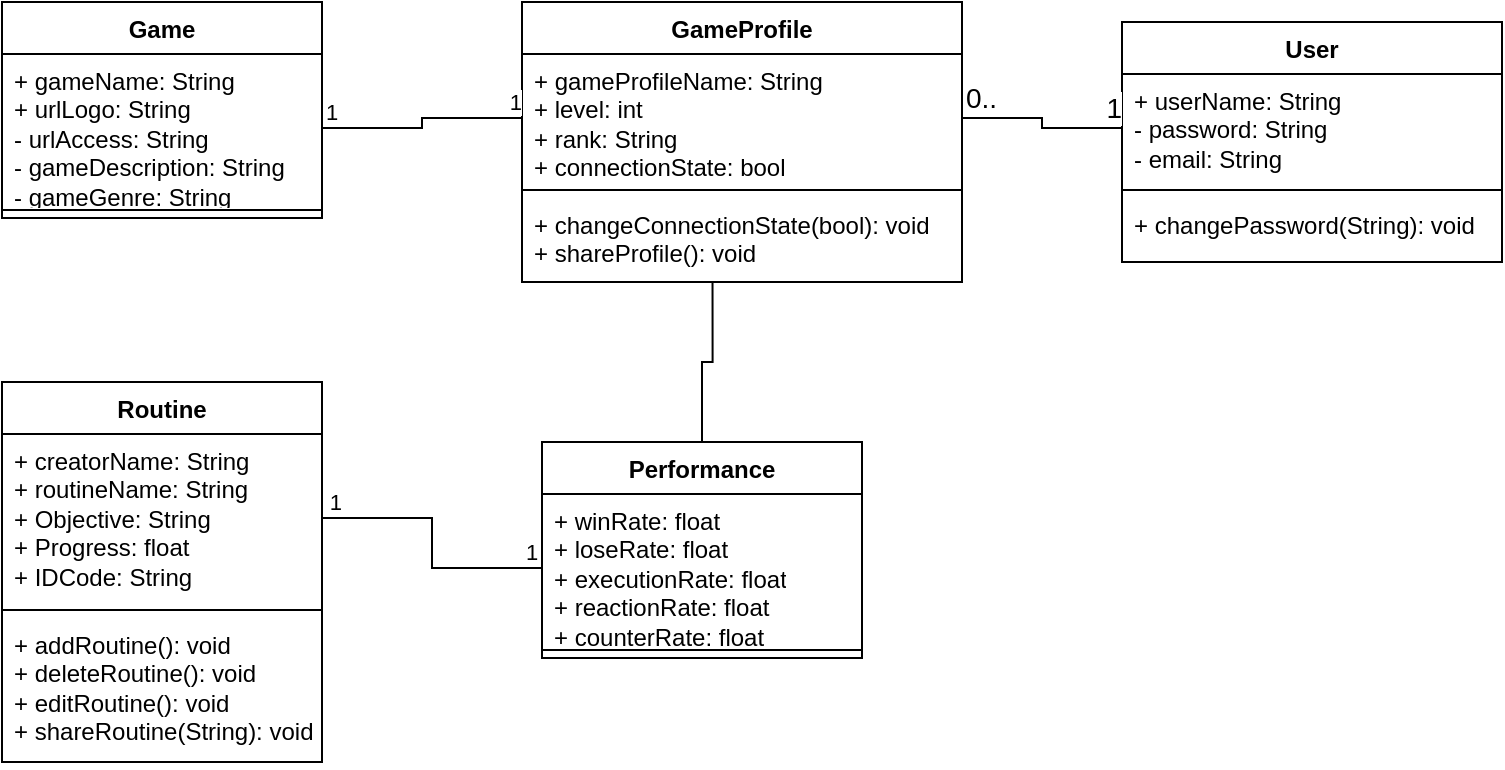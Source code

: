 <mxfile version="24.3.1" type="device">
  <diagram name="Página-1" id="qfyRt3LOcrLhZ4qY5aAo">
    <mxGraphModel dx="2503" dy="484" grid="1" gridSize="10" guides="1" tooltips="1" connect="1" arrows="1" fold="1" page="1" pageScale="1" pageWidth="1390" pageHeight="980" math="0" shadow="0">
      <root>
        <mxCell id="0" />
        <mxCell id="1" parent="0" />
        <mxCell id="-cAn0PIuu0p_jWIS2Jx9-1" value="User" style="swimlane;fontStyle=1;align=center;verticalAlign=top;childLayout=stackLayout;horizontal=1;startSize=26;horizontalStack=0;resizeParent=1;resizeParentMax=0;resizeLast=0;collapsible=1;marginBottom=0;whiteSpace=wrap;html=1;" vertex="1" parent="1">
          <mxGeometry x="520" y="300" width="190" height="120" as="geometry" />
        </mxCell>
        <mxCell id="-cAn0PIuu0p_jWIS2Jx9-2" value="+ userName: String&lt;div&gt;- password: String&lt;/div&gt;&lt;div&gt;- email: String&lt;/div&gt;" style="text;strokeColor=none;fillColor=none;align=left;verticalAlign=top;spacingLeft=4;spacingRight=4;overflow=hidden;rotatable=0;points=[[0,0.5],[1,0.5]];portConstraint=eastwest;whiteSpace=wrap;html=1;" vertex="1" parent="-cAn0PIuu0p_jWIS2Jx9-1">
          <mxGeometry y="26" width="190" height="54" as="geometry" />
        </mxCell>
        <mxCell id="-cAn0PIuu0p_jWIS2Jx9-3" value="" style="line;strokeWidth=1;fillColor=none;align=left;verticalAlign=middle;spacingTop=-1;spacingLeft=3;spacingRight=3;rotatable=0;labelPosition=right;points=[];portConstraint=eastwest;strokeColor=inherit;" vertex="1" parent="-cAn0PIuu0p_jWIS2Jx9-1">
          <mxGeometry y="80" width="190" height="8" as="geometry" />
        </mxCell>
        <mxCell id="-cAn0PIuu0p_jWIS2Jx9-4" value="+ changePassword(String): void" style="text;strokeColor=none;fillColor=none;align=left;verticalAlign=top;spacingLeft=4;spacingRight=4;overflow=hidden;rotatable=0;points=[[0,0.5],[1,0.5]];portConstraint=eastwest;whiteSpace=wrap;html=1;" vertex="1" parent="-cAn0PIuu0p_jWIS2Jx9-1">
          <mxGeometry y="88" width="190" height="32" as="geometry" />
        </mxCell>
        <mxCell id="-cAn0PIuu0p_jWIS2Jx9-5" value="Routine" style="swimlane;fontStyle=1;align=center;verticalAlign=top;childLayout=stackLayout;horizontal=1;startSize=26;horizontalStack=0;resizeParent=1;resizeParentMax=0;resizeLast=0;collapsible=1;marginBottom=0;whiteSpace=wrap;html=1;" vertex="1" parent="1">
          <mxGeometry x="-40" y="480" width="160" height="190" as="geometry" />
        </mxCell>
        <mxCell id="-cAn0PIuu0p_jWIS2Jx9-6" value="&lt;div&gt;+ creatorName: String&lt;/div&gt;+ routineName: String&lt;div&gt;+ Objective: String&lt;/div&gt;&lt;div&gt;+ Progress: float&lt;/div&gt;&lt;div&gt;+ IDCode: String&lt;/div&gt;" style="text;strokeColor=none;fillColor=none;align=left;verticalAlign=top;spacingLeft=4;spacingRight=4;overflow=hidden;rotatable=0;points=[[0,0.5],[1,0.5]];portConstraint=eastwest;whiteSpace=wrap;html=1;" vertex="1" parent="-cAn0PIuu0p_jWIS2Jx9-5">
          <mxGeometry y="26" width="160" height="84" as="geometry" />
        </mxCell>
        <mxCell id="-cAn0PIuu0p_jWIS2Jx9-7" value="" style="line;strokeWidth=1;fillColor=none;align=left;verticalAlign=middle;spacingTop=-1;spacingLeft=3;spacingRight=3;rotatable=0;labelPosition=right;points=[];portConstraint=eastwest;strokeColor=inherit;" vertex="1" parent="-cAn0PIuu0p_jWIS2Jx9-5">
          <mxGeometry y="110" width="160" height="8" as="geometry" />
        </mxCell>
        <mxCell id="-cAn0PIuu0p_jWIS2Jx9-8" value="+ addRoutine(): void&lt;div&gt;+ deleteRoutine(): void&lt;/div&gt;&lt;div&gt;+ editRoutine(): void&lt;/div&gt;&lt;div&gt;+ shareRoutine(String): void&lt;/div&gt;" style="text;strokeColor=none;fillColor=none;align=left;verticalAlign=top;spacingLeft=4;spacingRight=4;overflow=hidden;rotatable=0;points=[[0,0.5],[1,0.5]];portConstraint=eastwest;whiteSpace=wrap;html=1;" vertex="1" parent="-cAn0PIuu0p_jWIS2Jx9-5">
          <mxGeometry y="118" width="160" height="72" as="geometry" />
        </mxCell>
        <mxCell id="-cAn0PIuu0p_jWIS2Jx9-9" value="Game" style="swimlane;fontStyle=1;align=center;verticalAlign=top;childLayout=stackLayout;horizontal=1;startSize=26;horizontalStack=0;resizeParent=1;resizeParentMax=0;resizeLast=0;collapsible=1;marginBottom=0;whiteSpace=wrap;html=1;" vertex="1" parent="1">
          <mxGeometry x="-40" y="290" width="160" height="108" as="geometry" />
        </mxCell>
        <mxCell id="-cAn0PIuu0p_jWIS2Jx9-10" value="+ gameName: String&lt;div&gt;+ urlLogo: String&lt;/div&gt;&lt;div&gt;- urlAccess: String&lt;/div&gt;&lt;div&gt;&lt;div&gt;- gameDescription: String&lt;/div&gt;&lt;div&gt;- gameGenre: String&lt;/div&gt;&lt;/div&gt;" style="text;strokeColor=none;fillColor=none;align=left;verticalAlign=top;spacingLeft=4;spacingRight=4;overflow=hidden;rotatable=0;points=[[0,0.5],[1,0.5]];portConstraint=eastwest;whiteSpace=wrap;html=1;" vertex="1" parent="-cAn0PIuu0p_jWIS2Jx9-9">
          <mxGeometry y="26" width="160" height="74" as="geometry" />
        </mxCell>
        <mxCell id="-cAn0PIuu0p_jWIS2Jx9-11" value="" style="line;strokeWidth=1;fillColor=none;align=left;verticalAlign=middle;spacingTop=-1;spacingLeft=3;spacingRight=3;rotatable=0;labelPosition=right;points=[];portConstraint=eastwest;strokeColor=inherit;" vertex="1" parent="-cAn0PIuu0p_jWIS2Jx9-9">
          <mxGeometry y="100" width="160" height="8" as="geometry" />
        </mxCell>
        <mxCell id="-cAn0PIuu0p_jWIS2Jx9-12" value="GameProfile" style="swimlane;fontStyle=1;align=center;verticalAlign=top;childLayout=stackLayout;horizontal=1;startSize=26;horizontalStack=0;resizeParent=1;resizeParentMax=0;resizeLast=0;collapsible=1;marginBottom=0;whiteSpace=wrap;html=1;" vertex="1" parent="1">
          <mxGeometry x="220" y="290" width="220" height="140" as="geometry" />
        </mxCell>
        <mxCell id="-cAn0PIuu0p_jWIS2Jx9-13" value="+ gameProfileName: String&lt;div&gt;+ level: int&lt;/div&gt;&lt;div&gt;+ rank: String&lt;br&gt;&lt;div&gt;+ connectionState: bool&lt;/div&gt;&lt;/div&gt;" style="text;strokeColor=none;fillColor=none;align=left;verticalAlign=top;spacingLeft=4;spacingRight=4;overflow=hidden;rotatable=0;points=[[0,0.5],[1,0.5]];portConstraint=eastwest;whiteSpace=wrap;html=1;" vertex="1" parent="-cAn0PIuu0p_jWIS2Jx9-12">
          <mxGeometry y="26" width="220" height="64" as="geometry" />
        </mxCell>
        <mxCell id="-cAn0PIuu0p_jWIS2Jx9-14" value="" style="line;strokeWidth=1;fillColor=none;align=left;verticalAlign=middle;spacingTop=-1;spacingLeft=3;spacingRight=3;rotatable=0;labelPosition=right;points=[];portConstraint=eastwest;strokeColor=inherit;" vertex="1" parent="-cAn0PIuu0p_jWIS2Jx9-12">
          <mxGeometry y="90" width="220" height="8" as="geometry" />
        </mxCell>
        <mxCell id="-cAn0PIuu0p_jWIS2Jx9-15" value="+ changeConnectionState(bool): void&lt;div&gt;+ shareProfile(): void&amp;nbsp;&lt;/div&gt;" style="text;strokeColor=none;fillColor=none;align=left;verticalAlign=top;spacingLeft=4;spacingRight=4;overflow=hidden;rotatable=0;points=[[0,0.5],[1,0.5]];portConstraint=eastwest;whiteSpace=wrap;html=1;" vertex="1" parent="-cAn0PIuu0p_jWIS2Jx9-12">
          <mxGeometry y="98" width="220" height="42" as="geometry" />
        </mxCell>
        <mxCell id="-cAn0PIuu0p_jWIS2Jx9-16" value="Performance" style="swimlane;fontStyle=1;align=center;verticalAlign=top;childLayout=stackLayout;horizontal=1;startSize=26;horizontalStack=0;resizeParent=1;resizeParentMax=0;resizeLast=0;collapsible=1;marginBottom=0;whiteSpace=wrap;html=1;" vertex="1" parent="1">
          <mxGeometry x="230" y="510" width="160" height="108" as="geometry" />
        </mxCell>
        <mxCell id="-cAn0PIuu0p_jWIS2Jx9-17" value="+ winRate: float&lt;div&gt;+ loseRate: float&lt;br&gt;&lt;div&gt;+ executionRate: float&lt;div&gt;+ reactionRate: float&lt;/div&gt;&lt;/div&gt;&lt;/div&gt;&lt;div&gt;+ counterRate: float&lt;/div&gt;" style="text;strokeColor=none;fillColor=none;align=left;verticalAlign=top;spacingLeft=4;spacingRight=4;overflow=hidden;rotatable=0;points=[[0,0.5],[1,0.5]];portConstraint=eastwest;whiteSpace=wrap;html=1;" vertex="1" parent="-cAn0PIuu0p_jWIS2Jx9-16">
          <mxGeometry y="26" width="160" height="74" as="geometry" />
        </mxCell>
        <mxCell id="-cAn0PIuu0p_jWIS2Jx9-18" value="" style="line;strokeWidth=1;fillColor=none;align=left;verticalAlign=middle;spacingTop=-1;spacingLeft=3;spacingRight=3;rotatable=0;labelPosition=right;points=[];portConstraint=eastwest;strokeColor=inherit;" vertex="1" parent="-cAn0PIuu0p_jWIS2Jx9-16">
          <mxGeometry y="100" width="160" height="8" as="geometry" />
        </mxCell>
        <mxCell id="-cAn0PIuu0p_jWIS2Jx9-23" value="" style="endArrow=none;html=1;edgeStyle=orthogonalEdgeStyle;rounded=0;exitX=1;exitY=0.5;exitDx=0;exitDy=0;entryX=0;entryY=0.5;entryDx=0;entryDy=0;" edge="1" parent="1" source="-cAn0PIuu0p_jWIS2Jx9-13" target="-cAn0PIuu0p_jWIS2Jx9-2">
          <mxGeometry relative="1" as="geometry">
            <mxPoint x="480" y="380" as="sourcePoint" />
            <mxPoint x="600" y="360" as="targetPoint" />
          </mxGeometry>
        </mxCell>
        <mxCell id="-cAn0PIuu0p_jWIS2Jx9-24" value="&lt;font style=&quot;font-size: 14px;&quot;&gt;0..&lt;/font&gt;" style="edgeLabel;resizable=0;html=1;align=left;verticalAlign=bottom;" connectable="0" vertex="1" parent="-cAn0PIuu0p_jWIS2Jx9-23">
          <mxGeometry x="-1" relative="1" as="geometry" />
        </mxCell>
        <mxCell id="-cAn0PIuu0p_jWIS2Jx9-25" value="&lt;font style=&quot;font-size: 14px;&quot;&gt;1&lt;/font&gt;" style="edgeLabel;resizable=0;html=1;align=right;verticalAlign=bottom;" connectable="0" vertex="1" parent="-cAn0PIuu0p_jWIS2Jx9-23">
          <mxGeometry x="1" relative="1" as="geometry" />
        </mxCell>
        <mxCell id="-cAn0PIuu0p_jWIS2Jx9-26" value="" style="endArrow=none;html=1;edgeStyle=orthogonalEdgeStyle;rounded=0;entryX=1;entryY=0.5;entryDx=0;entryDy=0;" edge="1" parent="1" source="-cAn0PIuu0p_jWIS2Jx9-17" target="-cAn0PIuu0p_jWIS2Jx9-6">
          <mxGeometry relative="1" as="geometry">
            <mxPoint x="50" y="700" as="sourcePoint" />
            <mxPoint x="210" y="700" as="targetPoint" />
          </mxGeometry>
        </mxCell>
        <mxCell id="-cAn0PIuu0p_jWIS2Jx9-27" value="1" style="edgeLabel;resizable=0;html=1;align=left;verticalAlign=bottom;" connectable="0" vertex="1" parent="-cAn0PIuu0p_jWIS2Jx9-26">
          <mxGeometry x="-1" relative="1" as="geometry">
            <mxPoint x="-10" as="offset" />
          </mxGeometry>
        </mxCell>
        <mxCell id="-cAn0PIuu0p_jWIS2Jx9-28" value="1" style="edgeLabel;resizable=0;html=1;align=right;verticalAlign=bottom;" connectable="0" vertex="1" parent="-cAn0PIuu0p_jWIS2Jx9-26">
          <mxGeometry x="1" relative="1" as="geometry">
            <mxPoint x="10" as="offset" />
          </mxGeometry>
        </mxCell>
        <mxCell id="-cAn0PIuu0p_jWIS2Jx9-38" value="" style="endArrow=none;html=1;edgeStyle=orthogonalEdgeStyle;rounded=0;exitX=1;exitY=0.5;exitDx=0;exitDy=0;entryX=0;entryY=0.5;entryDx=0;entryDy=0;" edge="1" parent="1" source="-cAn0PIuu0p_jWIS2Jx9-10" target="-cAn0PIuu0p_jWIS2Jx9-13">
          <mxGeometry relative="1" as="geometry">
            <mxPoint x="40" y="450" as="sourcePoint" />
            <mxPoint x="200" y="450" as="targetPoint" />
          </mxGeometry>
        </mxCell>
        <mxCell id="-cAn0PIuu0p_jWIS2Jx9-39" value="1" style="edgeLabel;resizable=0;html=1;align=left;verticalAlign=bottom;" connectable="0" vertex="1" parent="-cAn0PIuu0p_jWIS2Jx9-38">
          <mxGeometry x="-1" relative="1" as="geometry" />
        </mxCell>
        <mxCell id="-cAn0PIuu0p_jWIS2Jx9-40" value="1" style="edgeLabel;resizable=0;html=1;align=right;verticalAlign=bottom;" connectable="0" vertex="1" parent="-cAn0PIuu0p_jWIS2Jx9-38">
          <mxGeometry x="1" relative="1" as="geometry" />
        </mxCell>
        <mxCell id="-cAn0PIuu0p_jWIS2Jx9-41" value="" style="endArrow=none;html=1;edgeStyle=orthogonalEdgeStyle;rounded=0;exitX=0.433;exitY=1.006;exitDx=0;exitDy=0;exitPerimeter=0;" edge="1" parent="1" source="-cAn0PIuu0p_jWIS2Jx9-15" target="-cAn0PIuu0p_jWIS2Jx9-16">
          <mxGeometry relative="1" as="geometry">
            <mxPoint x="210" y="460" as="sourcePoint" />
            <mxPoint x="370" y="460" as="targetPoint" />
          </mxGeometry>
        </mxCell>
      </root>
    </mxGraphModel>
  </diagram>
</mxfile>
